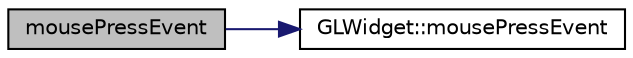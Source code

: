 digraph "mousePressEvent"
{
  edge [fontname="Helvetica",fontsize="10",labelfontname="Helvetica",labelfontsize="10"];
  node [fontname="Helvetica",fontsize="10",shape=record];
  rankdir="LR";
  Node1 [label="mousePressEvent",height=0.2,width=0.4,color="black", fillcolor="grey75", style="filled" fontcolor="black"];
  Node1 -> Node2 [color="midnightblue",fontsize="10",style="solid",fontname="Helvetica"];
  Node2 [label="GLWidget::mousePressEvent",height=0.2,width=0.4,color="black", fillcolor="white", style="filled",URL="$class_g_l_widget.html#ad2272e344e46519f026cd02f419884f1"];
}
